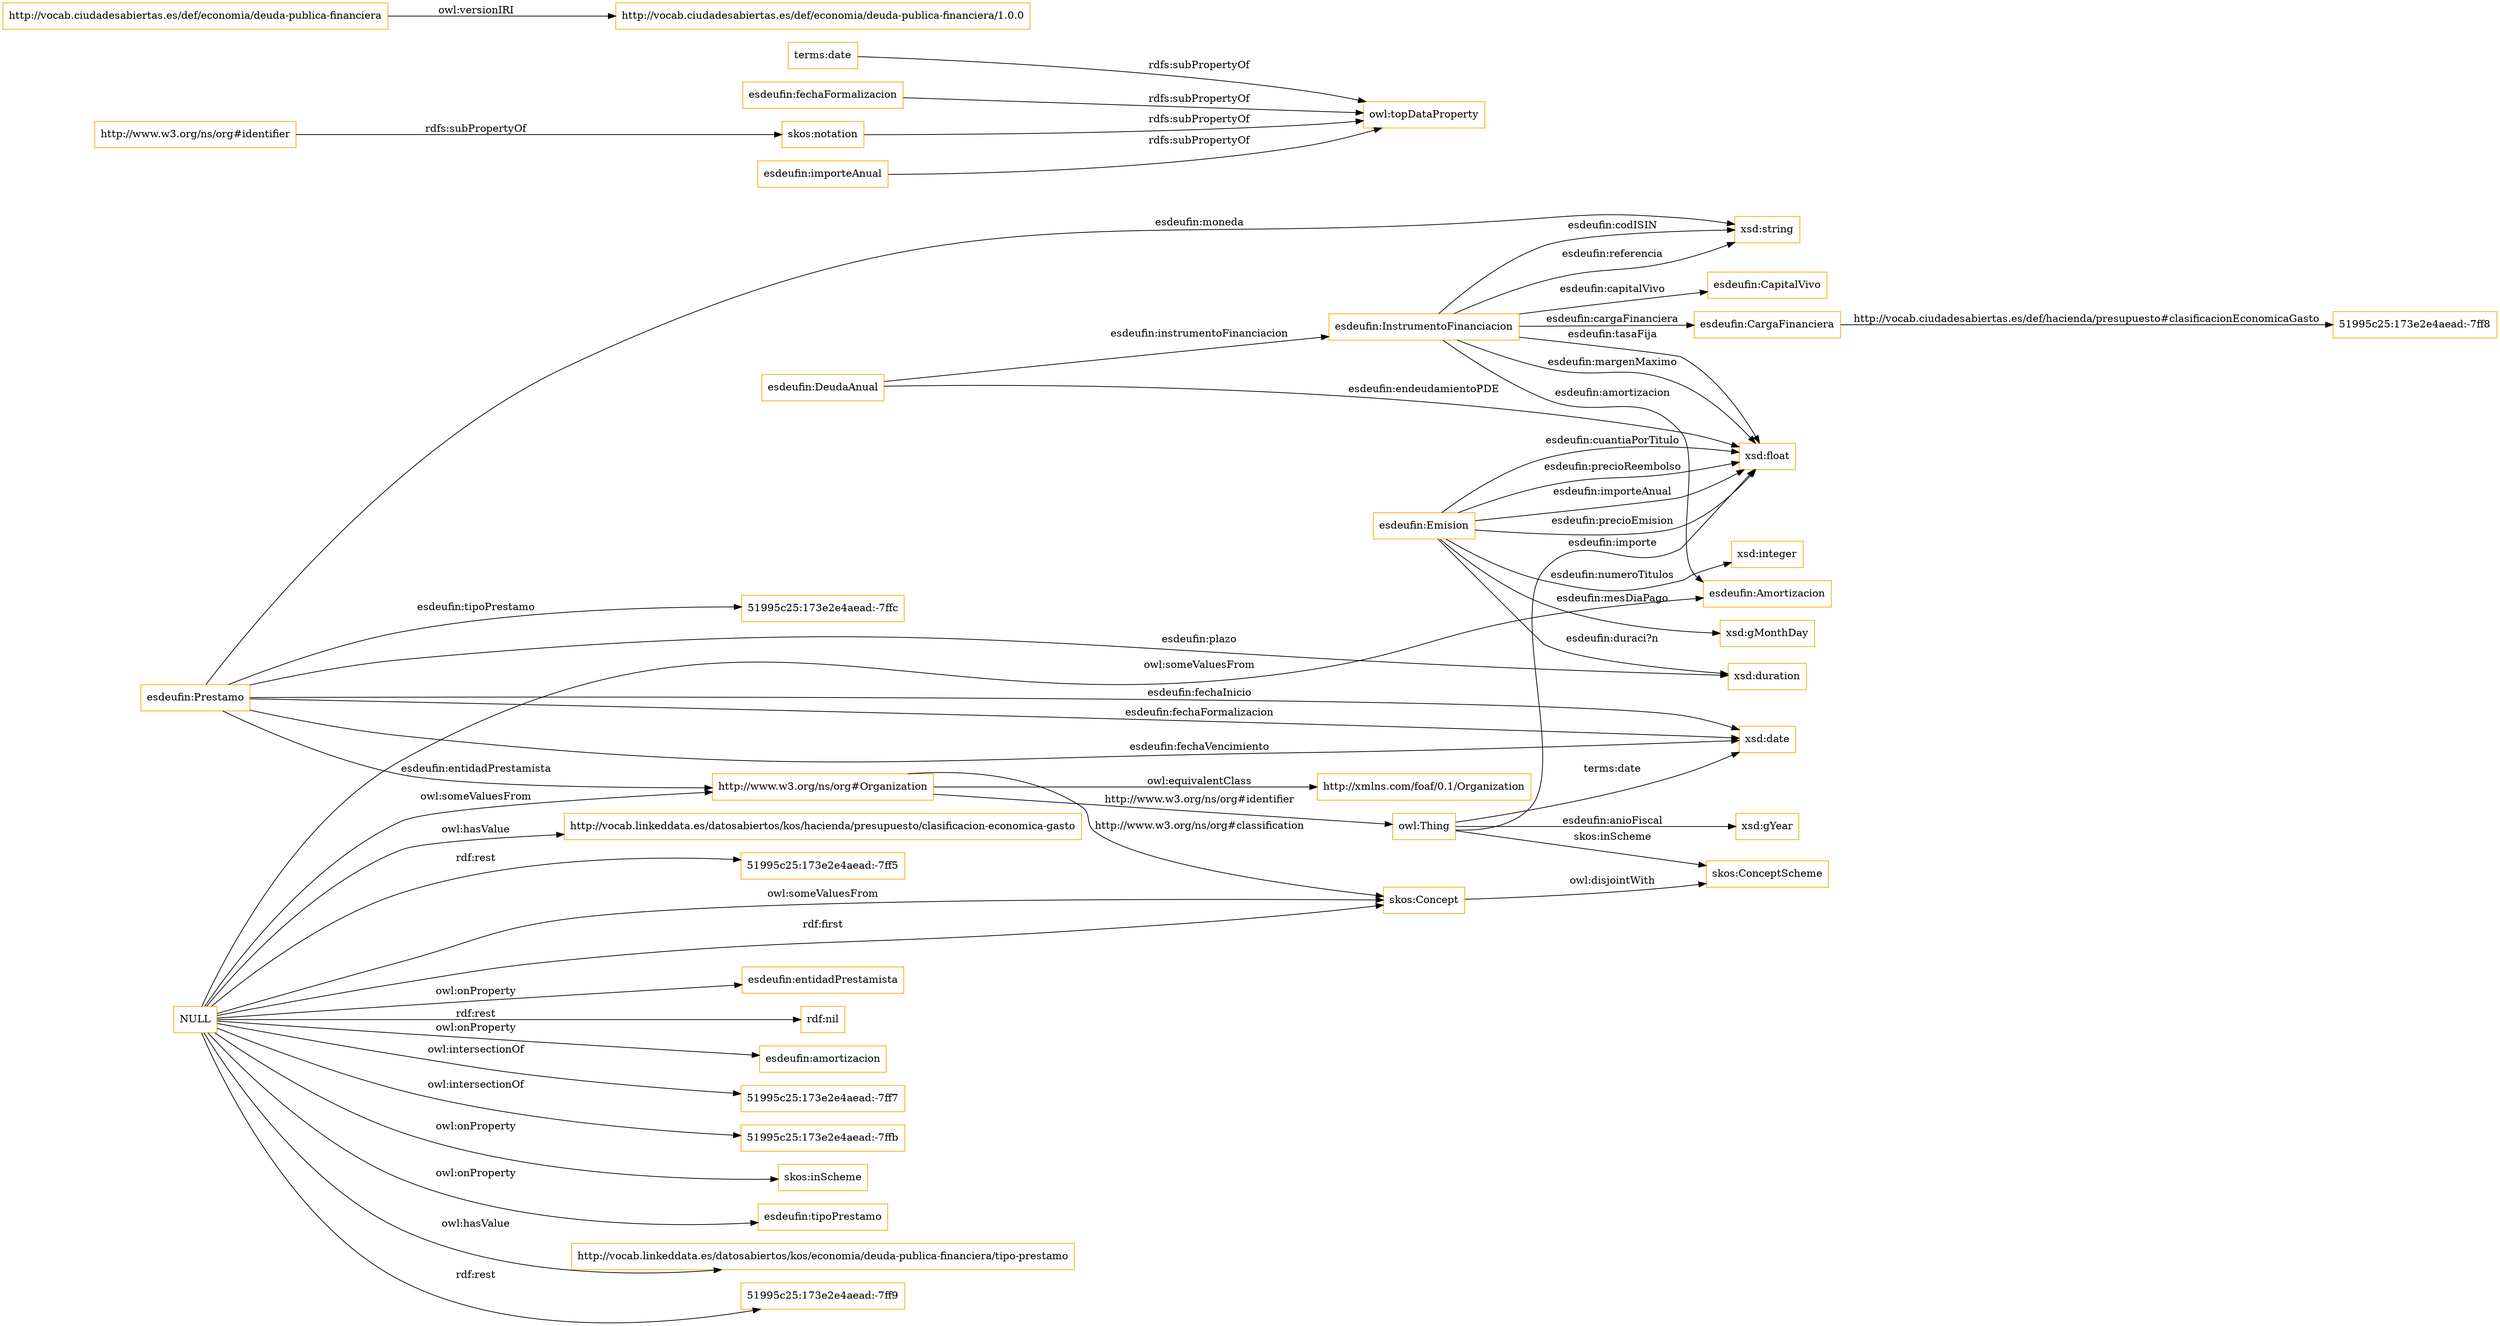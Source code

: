 digraph ar2dtool_diagram { 
rankdir=LR;
size="1501"
node [shape = rectangle, color="orange"]; "esdeufin:CapitalVivo" "esdeufin:DeudaAnual" "esdeufin:Emision" "esdeufin:Amortizacion" "51995c25:173e2e4aead:-7ffc" "esdeufin:InstrumentoFinanciacion" "51995c25:173e2e4aead:-7ff8" "skos:ConceptScheme" "esdeufin:CargaFinanciera" "esdeufin:Prestamo" "http://xmlns.com/foaf/0.1/Organization" "skos:Concept" "http://www.w3.org/ns/org#Organization" ; /*classes style*/
	"terms:date" -> "owl:topDataProperty" [ label = "rdfs:subPropertyOf" ];
	"NULL" -> "esdeufin:tipoPrestamo" [ label = "owl:onProperty" ];
	"NULL" -> "http://vocab.linkeddata.es/datosabiertos/kos/economia/deuda-publica-financiera/tipo-prestamo" [ label = "owl:hasValue" ];
	"NULL" -> "51995c25:173e2e4aead:-7ff9" [ label = "rdf:rest" ];
	"NULL" -> "http://vocab.linkeddata.es/datosabiertos/kos/hacienda/presupuesto/clasificacion-economica-gasto" [ label = "owl:hasValue" ];
	"NULL" -> "51995c25:173e2e4aead:-7ff5" [ label = "rdf:rest" ];
	"NULL" -> "skos:Concept" [ label = "rdf:first" ];
	"NULL" -> "esdeufin:entidadPrestamista" [ label = "owl:onProperty" ];
	"NULL" -> "rdf:nil" [ label = "rdf:rest" ];
	"NULL" -> "skos:Concept" [ label = "owl:someValuesFrom" ];
	"NULL" -> "http://www.w3.org/ns/org#Organization" [ label = "owl:someValuesFrom" ];
	"NULL" -> "esdeufin:amortizacion" [ label = "owl:onProperty" ];
	"NULL" -> "esdeufin:Amortizacion" [ label = "owl:someValuesFrom" ];
	"NULL" -> "51995c25:173e2e4aead:-7ff7" [ label = "owl:intersectionOf" ];
	"NULL" -> "51995c25:173e2e4aead:-7ffb" [ label = "owl:intersectionOf" ];
	"NULL" -> "skos:inScheme" [ label = "owl:onProperty" ];
	"http://vocab.ciudadesabiertas.es/def/economia/deuda-publica-financiera" -> "http://vocab.ciudadesabiertas.es/def/economia/deuda-publica-financiera/1.0.0" [ label = "owl:versionIRI" ];
	"skos:Concept" -> "skos:ConceptScheme" [ label = "owl:disjointWith" ];
	"esdeufin:fechaFormalizacion" -> "owl:topDataProperty" [ label = "rdfs:subPropertyOf" ];
	"http://www.w3.org/ns/org#Organization" -> "http://xmlns.com/foaf/0.1/Organization" [ label = "owl:equivalentClass" ];
	"skos:notation" -> "owl:topDataProperty" [ label = "rdfs:subPropertyOf" ];
	"esdeufin:importeAnual" -> "owl:topDataProperty" [ label = "rdfs:subPropertyOf" ];
	"http://www.w3.org/ns/org#identifier" -> "skos:notation" [ label = "rdfs:subPropertyOf" ];
	"esdeufin:Emision" -> "xsd:integer" [ label = "esdeufin:numeroTitulos" ];
	"esdeufin:DeudaAnual" -> "xsd:float" [ label = "esdeufin:endeudamientoPDE" ];
	"esdeufin:Emision" -> "xsd:gMonthDay" [ label = "esdeufin:mesDiaPago" ];
	"owl:Thing" -> "xsd:date" [ label = "terms:date" ];
	"esdeufin:InstrumentoFinanciacion" -> "xsd:float" [ label = "esdeufin:margenMaximo" ];
	"esdeufin:CargaFinanciera" -> "51995c25:173e2e4aead:-7ff8" [ label = "http://vocab.ciudadesabiertas.es/def/hacienda/presupuesto#clasificacionEconomicaGasto" ];
	"esdeufin:InstrumentoFinanciacion" -> "xsd:string" [ label = "esdeufin:codISIN" ];
	"esdeufin:Prestamo" -> "xsd:date" [ label = "esdeufin:fechaVencimiento" ];
	"esdeufin:InstrumentoFinanciacion" -> "xsd:float" [ label = "esdeufin:tasaFija" ];
	"owl:Thing" -> "skos:ConceptScheme" [ label = "skos:inScheme" ];
	"esdeufin:InstrumentoFinanciacion" -> "xsd:string" [ label = "esdeufin:referencia" ];
	"esdeufin:InstrumentoFinanciacion" -> "esdeufin:Amortizacion" [ label = "esdeufin:amortizacion" ];
	"esdeufin:InstrumentoFinanciacion" -> "esdeufin:CapitalVivo" [ label = "esdeufin:capitalVivo" ];
	"esdeufin:Emision" -> "xsd:float" [ label = "esdeufin:importeAnual" ];
	"http://www.w3.org/ns/org#Organization" -> "owl:Thing" [ label = "http://www.w3.org/ns/org#identifier" ];
	"esdeufin:Prestamo" -> "xsd:string" [ label = "esdeufin:moneda" ];
	"http://www.w3.org/ns/org#Organization" -> "skos:Concept" [ label = "http://www.w3.org/ns/org#classification" ];
	"esdeufin:InstrumentoFinanciacion" -> "esdeufin:CargaFinanciera" [ label = "esdeufin:cargaFinanciera" ];
	"esdeufin:DeudaAnual" -> "esdeufin:InstrumentoFinanciacion" [ label = "esdeufin:instrumentoFinanciacion" ];
	"esdeufin:Emision" -> "xsd:float" [ label = "esdeufin:precioEmision" ];
	"esdeufin:Emision" -> "xsd:duration" [ label = "esdeufin:duraci?n" ];
	"esdeufin:Emision" -> "xsd:float" [ label = "esdeufin:cuantiaPorTitulo" ];
	"esdeufin:Prestamo" -> "xsd:duration" [ label = "esdeufin:plazo" ];
	"esdeufin:Prestamo" -> "51995c25:173e2e4aead:-7ffc" [ label = "esdeufin:tipoPrestamo" ];
	"esdeufin:Prestamo" -> "xsd:date" [ label = "esdeufin:fechaInicio" ];
	"owl:Thing" -> "xsd:gYear" [ label = "esdeufin:anioFiscal" ];
	"owl:Thing" -> "xsd:float" [ label = "esdeufin:importe" ];
	"esdeufin:Prestamo" -> "xsd:date" [ label = "esdeufin:fechaFormalizacion" ];
	"esdeufin:Emision" -> "xsd:float" [ label = "esdeufin:precioReembolso" ];
	"esdeufin:Prestamo" -> "http://www.w3.org/ns/org#Organization" [ label = "esdeufin:entidadPrestamista" ];

}

